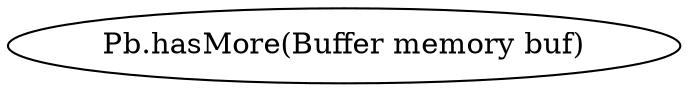 digraph "" {
	graph [bb="0,0,277.89,36"];
	node [label="\N"];
	"Pb.hasMore(Buffer memory buf)"	 [height=0.5,
		pos="138.94,18",
		width=3.8596];
}

